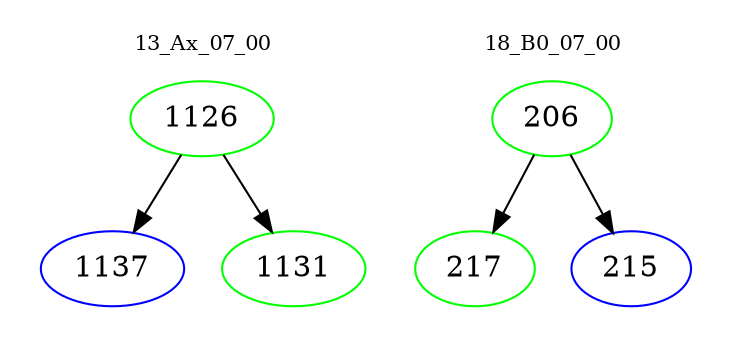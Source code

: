 digraph{
subgraph cluster_0 {
color = white
label = "13_Ax_07_00";
fontsize=10;
T0_1126 [label="1126", color="green"]
T0_1126 -> T0_1137 [color="black"]
T0_1137 [label="1137", color="blue"]
T0_1126 -> T0_1131 [color="black"]
T0_1131 [label="1131", color="green"]
}
subgraph cluster_1 {
color = white
label = "18_B0_07_00";
fontsize=10;
T1_206 [label="206", color="green"]
T1_206 -> T1_217 [color="black"]
T1_217 [label="217", color="green"]
T1_206 -> T1_215 [color="black"]
T1_215 [label="215", color="blue"]
}
}
